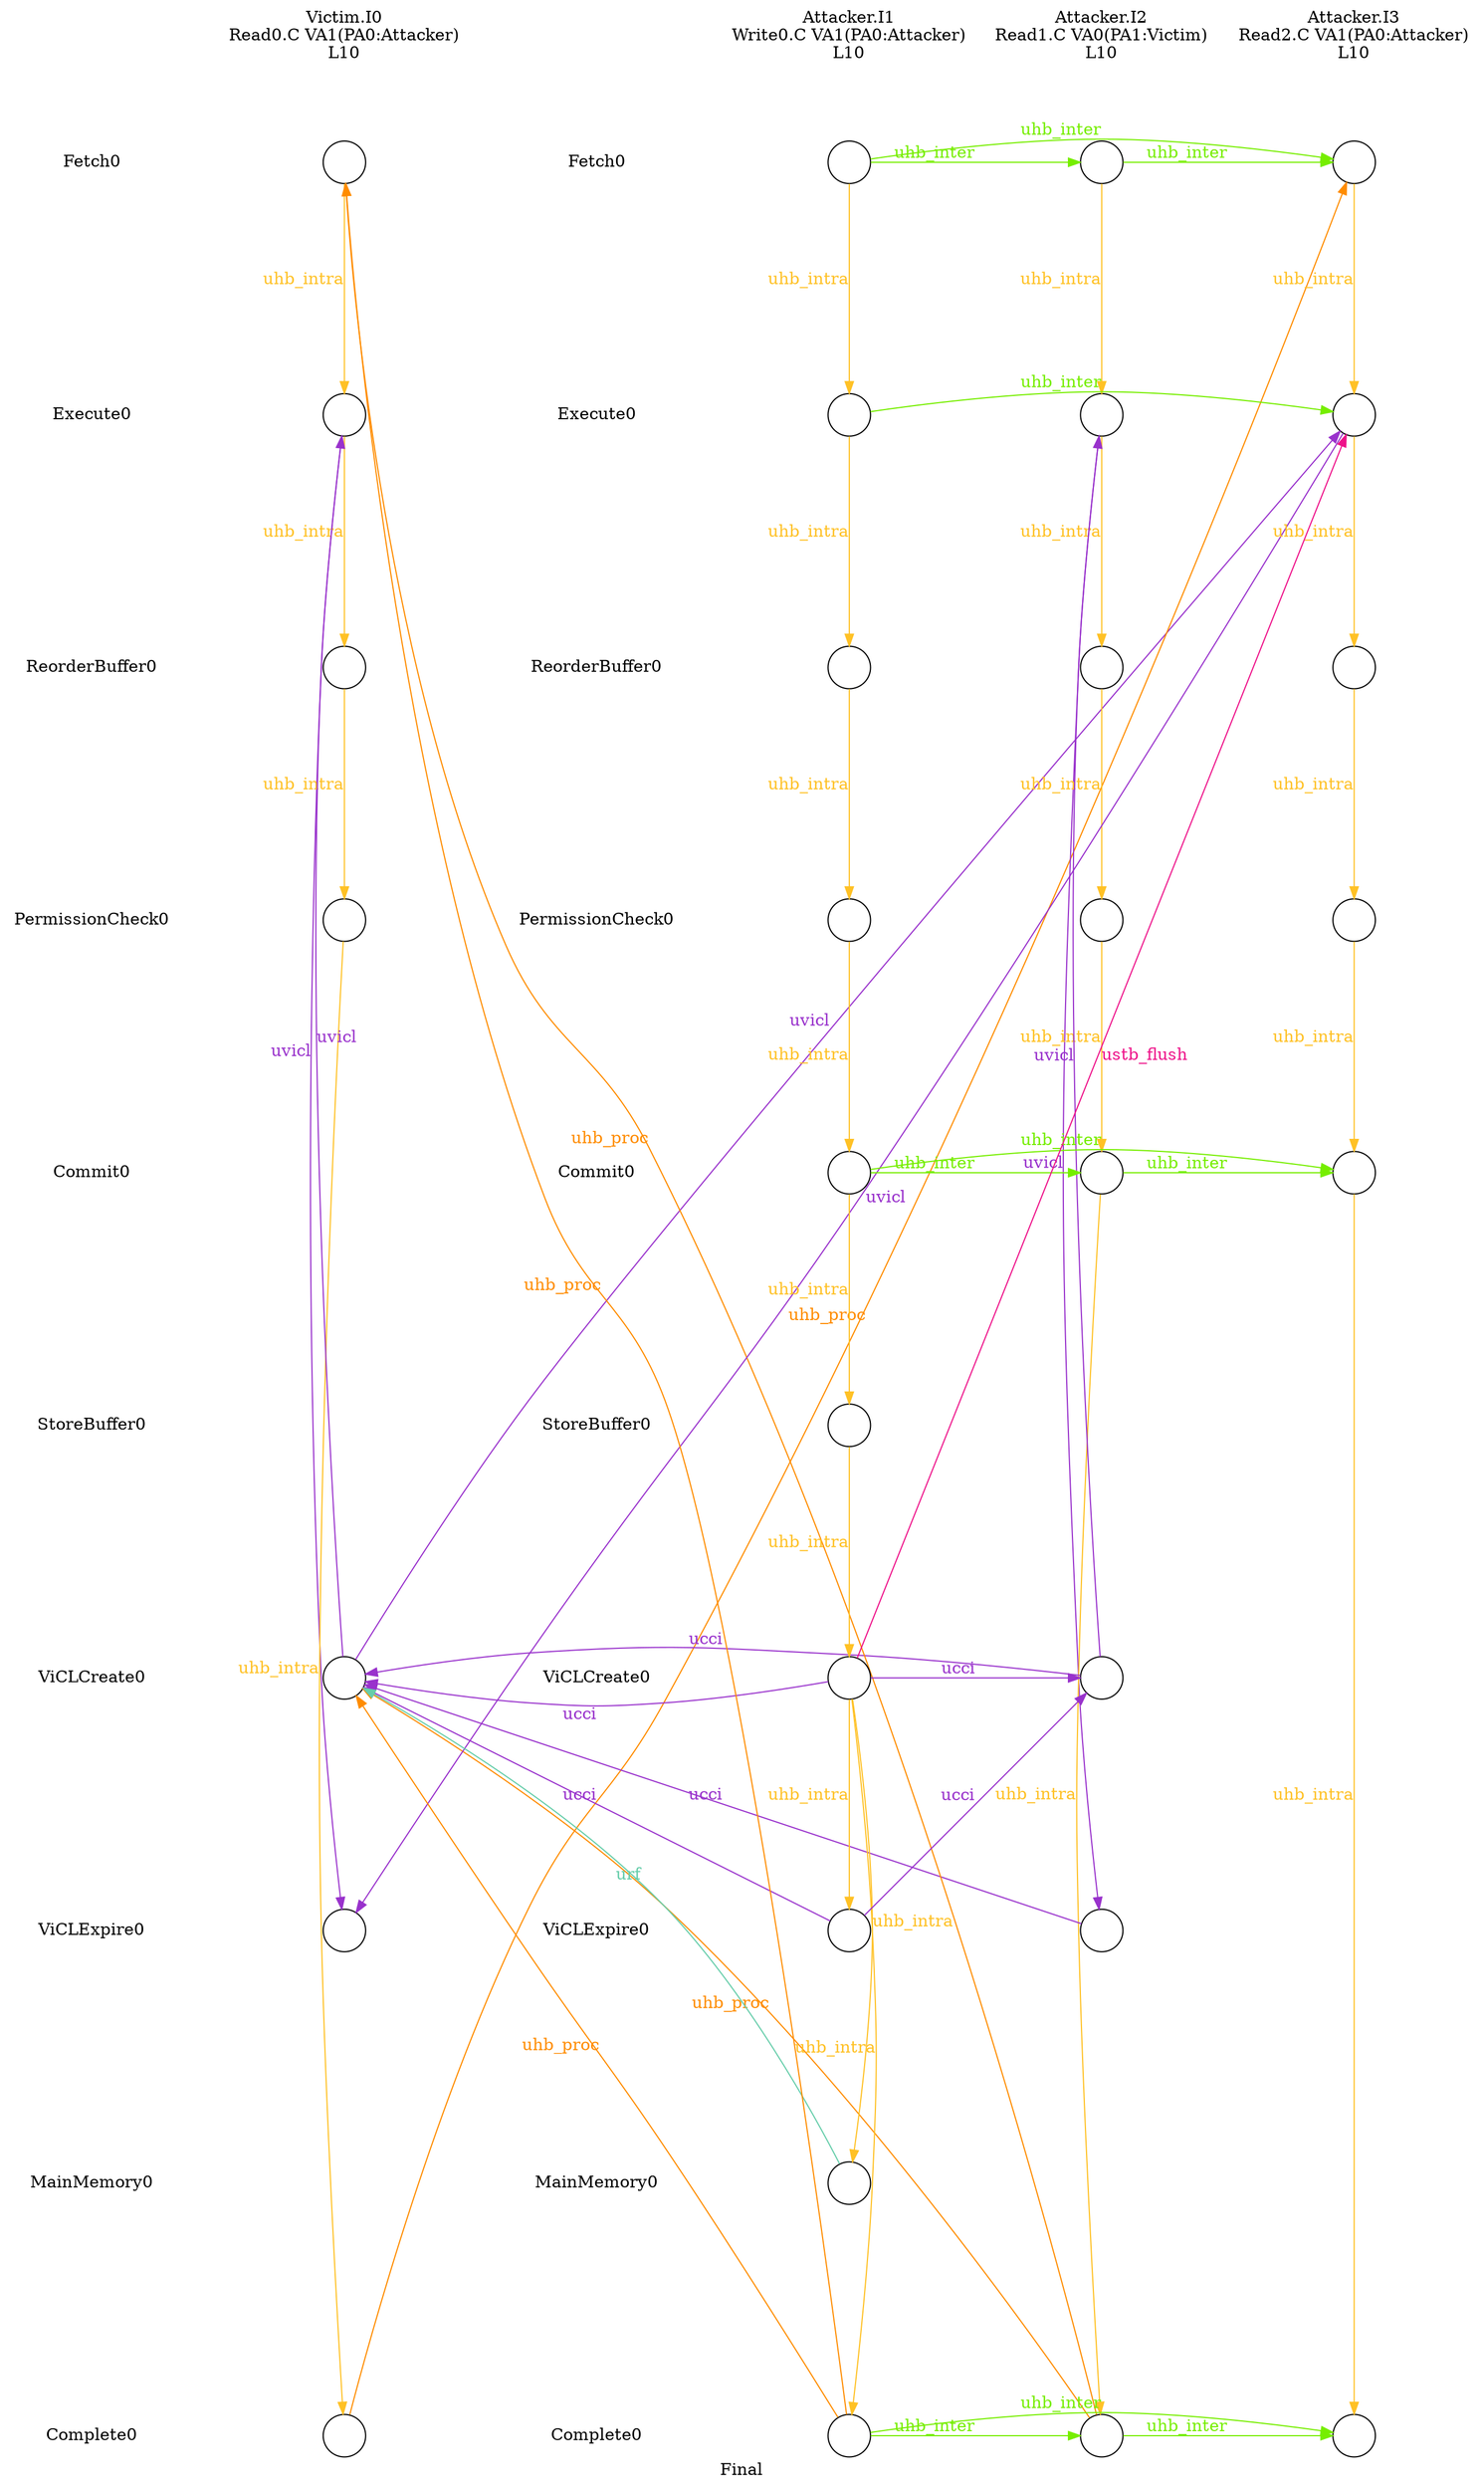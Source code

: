 digraph G {
	layout=neato;
	overlap=scale;
	splines=true;
	label="Final";
	n0_0_label [label="Victim.I0\nRead0.C VA1(PA0:Attacker)\nL10\n";pos="1,0.5!";shape=none];
	n1_0_label [label="Attacker.I1\nWrite0.C VA1(PA0:Attacker)\nL10\n";pos="3,0.5!";shape=none];
	n2_0_label [label="Attacker.I2\nRead1.C VA0(PA1:Victim)\nL10\n";pos="4,0.5!";shape=none];
	n3_0_label [label="Attacker.I3\nRead2.C VA1(PA0:Attacker)\nL10\n";pos="5,0.5!";shape=none];
	l0_6_label [label="ViCLCreate0";pos="0,-6!";shape=none];
	l0_3_label [label="PermissionCheck0";pos="0,-3!";shape=none];
	l0_4_label [label="Commit0";pos="0,-4!";shape=none];
	l0_5_label [label="StoreBuffer0";pos="0,-5!";shape=none];
	l0_8_label [label="MainMemory0";pos="0,-8!";shape=none];
	l0_2_label [label="ReorderBuffer0";pos="0,-2!";shape=none];
	l0_9_label [label="Complete0";pos="0,-9!";shape=none];
	l0_1_label [label="Execute0";pos="0,-1!";shape=none];
	l0_7_label [label="ViCLExpire0";pos="0,-7!";shape=none];
	l0_0_label [label="Fetch0";pos="0,-0!";shape=none];
	l2_6_label [label="ViCLCreate0";pos="2,-6!";shape=none];
	l2_3_label [label="PermissionCheck0";pos="2,-3!";shape=none];
	l2_4_label [label="Commit0";pos="2,-4!";shape=none];
	l2_5_label [label="StoreBuffer0";pos="2,-5!";shape=none];
	l2_8_label [label="MainMemory0";pos="2,-8!";shape=none];
	l2_2_label [label="ReorderBuffer0";pos="2,-2!";shape=none];
	l2_9_label [label="Complete0";pos="2,-9!";shape=none];
	l2_1_label [label="Execute0";pos="2,-1!";shape=none];
	l2_7_label [label="ViCLExpire0";pos="2,-7!";shape=none];
	l2_0_label [label="Fetch0";pos="2,-0!";shape=none];
	n0_0_0_0_Read0_at_0_0 [shape=circle;label="";pos="1,-0!";];
	n0_0_0_0_Read0_at_0_1 [shape=circle;label="";pos="1,-1!";];
	n0_0_0_0_Read0_at_0_2 [shape=circle;label="";pos="1,-2!";];
	n0_0_0_0_Read0_at_0_3 [shape=circle;label="";pos="1,-3!";];
	n0_0_0_0_Read0_at_0_6 [shape=circle;label="";pos="1,-6!";];
	n0_0_0_0_Read0_at_0_7 [shape=circle;label="";pos="1,-7!";];
	n0_0_0_0_Read0_at_0_9 [shape=circle;label="";pos="1,-9!";];
	n2_1_0_0_Read1_at_1_0 [shape=circle;label="";pos="4,-0!";];
	n2_1_0_0_Read1_at_1_1 [shape=circle;label="";pos="4,-1!";];
	n2_1_0_0_Read1_at_1_2 [shape=circle;label="";pos="4,-2!";];
	n2_1_0_0_Read1_at_1_3 [shape=circle;label="";pos="4,-3!";];
	n2_1_0_0_Read1_at_1_4 [shape=circle;label="";pos="4,-4!";];
	n2_1_0_0_Read1_at_1_6 [shape=circle;label="";pos="4,-6!";];
	n2_1_0_0_Read1_at_1_7 [shape=circle;label="";pos="4,-7!";];
	n2_1_0_0_Read1_at_1_9 [shape=circle;label="";pos="4,-9!";];
	n3_1_0_0_Read2_at_1_0 [shape=circle;label="";pos="5,-0!";];
	n3_1_0_0_Read2_at_1_1 [shape=circle;label="";pos="5,-1!";];
	n3_1_0_0_Read2_at_1_2 [shape=circle;label="";pos="5,-2!";];
	n3_1_0_0_Read2_at_1_3 [shape=circle;label="";pos="5,-3!";];
	n3_1_0_0_Read2_at_1_4 [shape=circle;label="";pos="5,-4!";];
	n3_1_0_0_Read2_at_1_9 [shape=circle;label="";pos="5,-9!";];
	n1_1_0_0_Write0_at_1_0 [shape=circle;label="";pos="3,-0!";];
	n1_1_0_0_Write0_at_1_1 [shape=circle;label="";pos="3,-1!";];
	n1_1_0_0_Write0_at_1_2 [shape=circle;label="";pos="3,-2!";];
	n1_1_0_0_Write0_at_1_3 [shape=circle;label="";pos="3,-3!";];
	n1_1_0_0_Write0_at_1_4 [shape=circle;label="";pos="3,-4!";];
	n1_1_0_0_Write0_at_1_5 [shape=circle;label="";pos="3,-5!";];
	n1_1_0_0_Write0_at_1_6 [shape=circle;label="";pos="3,-6!";];
	n1_1_0_0_Write0_at_1_7 [shape=circle;label="";pos="3,-7!";];
	n1_1_0_0_Write0_at_1_8 [shape=circle;label="";pos="3,-8!";];
	n1_1_0_0_Write0_at_1_9 [shape=circle;label="";pos="3,-9!";];
	n1_1_0_0_Write0_at_1_8 -> n0_0_0_0_Read0_at_0_6[label="urf";constraint=false;color="aquamarine3";fontcolor="aquamarine3";];
	n2_1_0_0_Read1_at_1_6 -> n0_0_0_0_Read0_at_0_6[label="ucci";constraint=false;color="darkorchid";fontcolor="darkorchid";];
	n2_1_0_0_Read1_at_1_7 -> n0_0_0_0_Read0_at_0_6[label="ucci";constraint=false;color="darkorchid";fontcolor="darkorchid";];
	n1_1_0_0_Write0_at_1_6 -> n0_0_0_0_Read0_at_0_6[label="ucci";constraint=false;color="darkorchid";fontcolor="darkorchid";];
	n1_1_0_0_Write0_at_1_6 -> n2_1_0_0_Read1_at_1_6[label="ucci";constraint=false;color="darkorchid";fontcolor="darkorchid";];
	n1_1_0_0_Write0_at_1_7 -> n0_0_0_0_Read0_at_0_6[label="ucci";constraint=false;color="darkorchid";fontcolor="darkorchid";];
	n1_1_0_0_Write0_at_1_7 -> n2_1_0_0_Read1_at_1_6[label="ucci";constraint=false;color="darkorchid";fontcolor="darkorchid";];
	n0_0_0_0_Read0_at_0_0 -> n0_0_0_0_Read0_at_0_1[label="uhb_intra";constraint=false;color="goldenrod1";fontcolor="goldenrod1";];
	n0_0_0_0_Read0_at_0_1 -> n0_0_0_0_Read0_at_0_2[label="uhb_intra";constraint=false;color="goldenrod1";fontcolor="goldenrod1";];
	n0_0_0_0_Read0_at_0_2 -> n0_0_0_0_Read0_at_0_3[label="uhb_intra";constraint=false;color="goldenrod1";fontcolor="goldenrod1";];
	n0_0_0_0_Read0_at_0_3 -> n0_0_0_0_Read0_at_0_9[label="uhb_intra";constraint=false;color="goldenrod1";fontcolor="goldenrod1";];
	n2_1_0_0_Read1_at_1_0 -> n2_1_0_0_Read1_at_1_1[label="uhb_intra";constraint=false;color="goldenrod1";fontcolor="goldenrod1";];
	n2_1_0_0_Read1_at_1_1 -> n2_1_0_0_Read1_at_1_2[label="uhb_intra";constraint=false;color="goldenrod1";fontcolor="goldenrod1";];
	n2_1_0_0_Read1_at_1_2 -> n2_1_0_0_Read1_at_1_3[label="uhb_intra";constraint=false;color="goldenrod1";fontcolor="goldenrod1";];
	n2_1_0_0_Read1_at_1_3 -> n2_1_0_0_Read1_at_1_4[label="uhb_intra";constraint=false;color="goldenrod1";fontcolor="goldenrod1";];
	n2_1_0_0_Read1_at_1_4 -> n2_1_0_0_Read1_at_1_9[label="uhb_intra";constraint=false;color="goldenrod1";fontcolor="goldenrod1";];
	n3_1_0_0_Read2_at_1_0 -> n3_1_0_0_Read2_at_1_1[label="uhb_intra";constraint=false;color="goldenrod1";fontcolor="goldenrod1";];
	n3_1_0_0_Read2_at_1_1 -> n3_1_0_0_Read2_at_1_2[label="uhb_intra";constraint=false;color="goldenrod1";fontcolor="goldenrod1";];
	n3_1_0_0_Read2_at_1_2 -> n3_1_0_0_Read2_at_1_3[label="uhb_intra";constraint=false;color="goldenrod1";fontcolor="goldenrod1";];
	n3_1_0_0_Read2_at_1_3 -> n3_1_0_0_Read2_at_1_4[label="uhb_intra";constraint=false;color="goldenrod1";fontcolor="goldenrod1";];
	n3_1_0_0_Read2_at_1_4 -> n3_1_0_0_Read2_at_1_9[label="uhb_intra";constraint=false;color="goldenrod1";fontcolor="goldenrod1";];
	n1_1_0_0_Write0_at_1_0 -> n1_1_0_0_Write0_at_1_1[label="uhb_intra";constraint=false;color="goldenrod1";fontcolor="goldenrod1";];
	n1_1_0_0_Write0_at_1_1 -> n1_1_0_0_Write0_at_1_2[label="uhb_intra";constraint=false;color="goldenrod1";fontcolor="goldenrod1";];
	n1_1_0_0_Write0_at_1_2 -> n1_1_0_0_Write0_at_1_3[label="uhb_intra";constraint=false;color="goldenrod1";fontcolor="goldenrod1";];
	n1_1_0_0_Write0_at_1_3 -> n1_1_0_0_Write0_at_1_4[label="uhb_intra";constraint=false;color="goldenrod1";fontcolor="goldenrod1";];
	n1_1_0_0_Write0_at_1_4 -> n1_1_0_0_Write0_at_1_5[label="uhb_intra";constraint=false;color="goldenrod1";fontcolor="goldenrod1";];
	n1_1_0_0_Write0_at_1_5 -> n1_1_0_0_Write0_at_1_6[label="uhb_intra";constraint=false;color="goldenrod1";fontcolor="goldenrod1";];
	n1_1_0_0_Write0_at_1_6 -> n1_1_0_0_Write0_at_1_7[label="uhb_intra";constraint=false;color="goldenrod1";fontcolor="goldenrod1";];
	n1_1_0_0_Write0_at_1_6 -> n1_1_0_0_Write0_at_1_8[label="uhb_intra";constraint=false;color="goldenrod1";fontcolor="goldenrod1";];
	n1_1_0_0_Write0_at_1_6 -> n1_1_0_0_Write0_at_1_9[label="uhb_intra";constraint=false;color="goldenrod1";fontcolor="goldenrod1";];
	n2_1_0_0_Read1_at_1_0 -> n3_1_0_0_Read2_at_1_0[label="uhb_inter";constraint=false;color="chartreuse2";fontcolor="chartreuse2";];
	n2_1_0_0_Read1_at_1_4 -> n3_1_0_0_Read2_at_1_4[label="uhb_inter";constraint=false;color="chartreuse2";fontcolor="chartreuse2";];
	n2_1_0_0_Read1_at_1_9 -> n3_1_0_0_Read2_at_1_9[label="uhb_inter";constraint=false;color="chartreuse2";fontcolor="chartreuse2";];
	n1_1_0_0_Write0_at_1_0 -> n2_1_0_0_Read1_at_1_0[label="uhb_inter";constraint=false;color="chartreuse2";fontcolor="chartreuse2";];
	n1_1_0_0_Write0_at_1_0 -> n3_1_0_0_Read2_at_1_0[label="uhb_inter";constraint=false;color="chartreuse2";fontcolor="chartreuse2";];
	n1_1_0_0_Write0_at_1_1 -> n3_1_0_0_Read2_at_1_1[label="uhb_inter";constraint=false;color="chartreuse2";fontcolor="chartreuse2";];
	n1_1_0_0_Write0_at_1_4 -> n2_1_0_0_Read1_at_1_4[label="uhb_inter";constraint=false;color="chartreuse2";fontcolor="chartreuse2";];
	n1_1_0_0_Write0_at_1_4 -> n3_1_0_0_Read2_at_1_4[label="uhb_inter";constraint=false;color="chartreuse2";fontcolor="chartreuse2";];
	n1_1_0_0_Write0_at_1_9 -> n2_1_0_0_Read1_at_1_9[label="uhb_inter";constraint=false;color="chartreuse2";fontcolor="chartreuse2";];
	n1_1_0_0_Write0_at_1_9 -> n3_1_0_0_Read2_at_1_9[label="uhb_inter";constraint=false;color="chartreuse2";fontcolor="chartreuse2";];
	n0_0_0_0_Read0_at_0_1 -> n0_0_0_0_Read0_at_0_7[label="uvicl";constraint=false;color="darkorchid";fontcolor="darkorchid";];
	n0_0_0_0_Read0_at_0_6 -> n0_0_0_0_Read0_at_0_1[label="uvicl";constraint=false;color="darkorchid";fontcolor="darkorchid";];
	n0_0_0_0_Read0_at_0_6 -> n3_1_0_0_Read2_at_1_1[label="uvicl";constraint=false;color="darkorchid";fontcolor="darkorchid";];
	n2_1_0_0_Read1_at_1_1 -> n2_1_0_0_Read1_at_1_7[label="uvicl";constraint=false;color="darkorchid";fontcolor="darkorchid";];
	n2_1_0_0_Read1_at_1_6 -> n2_1_0_0_Read1_at_1_1[label="uvicl";constraint=false;color="darkorchid";fontcolor="darkorchid";];
	n3_1_0_0_Read2_at_1_1 -> n0_0_0_0_Read0_at_0_7[label="uvicl";constraint=false;color="darkorchid";fontcolor="darkorchid";];
	n0_0_0_0_Read0_at_0_9 -> n3_1_0_0_Read2_at_1_0[label="uhb_proc";constraint=false;color="darkorange";fontcolor="darkorange";];
	n2_1_0_0_Read1_at_1_9 -> n0_0_0_0_Read0_at_0_0[label="uhb_proc";constraint=false;color="darkorange";fontcolor="darkorange";];
	n2_1_0_0_Read1_at_1_9 -> n0_0_0_0_Read0_at_0_6[label="uhb_proc";constraint=false;color="darkorange";fontcolor="darkorange";];
	n1_1_0_0_Write0_at_1_9 -> n0_0_0_0_Read0_at_0_0[label="uhb_proc";constraint=false;color="darkorange";fontcolor="darkorange";];
	n1_1_0_0_Write0_at_1_9 -> n0_0_0_0_Read0_at_0_6[label="uhb_proc";constraint=false;color="darkorange";fontcolor="darkorange";];
	n1_1_0_0_Write0_at_1_6 -> n3_1_0_0_Read2_at_1_1[label="ustb_flush";constraint=false;color="deeppink2";fontcolor="deeppink2";];
}
